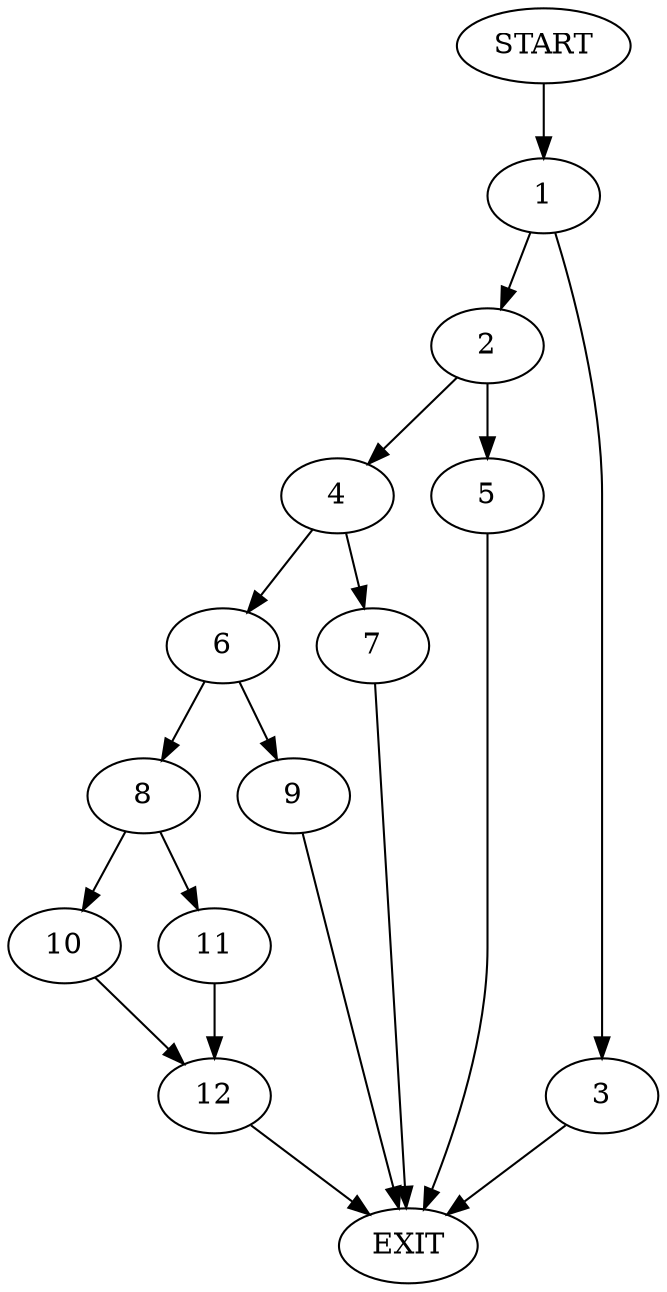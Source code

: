 digraph {
0 [label="START"]
13 [label="EXIT"]
0 -> 1
1 -> 2
1 -> 3
3 -> 13
2 -> 4
2 -> 5
5 -> 13
4 -> 6
4 -> 7
6 -> 8
6 -> 9
7 -> 13
9 -> 13
8 -> 10
8 -> 11
11 -> 12
10 -> 12
12 -> 13
}
